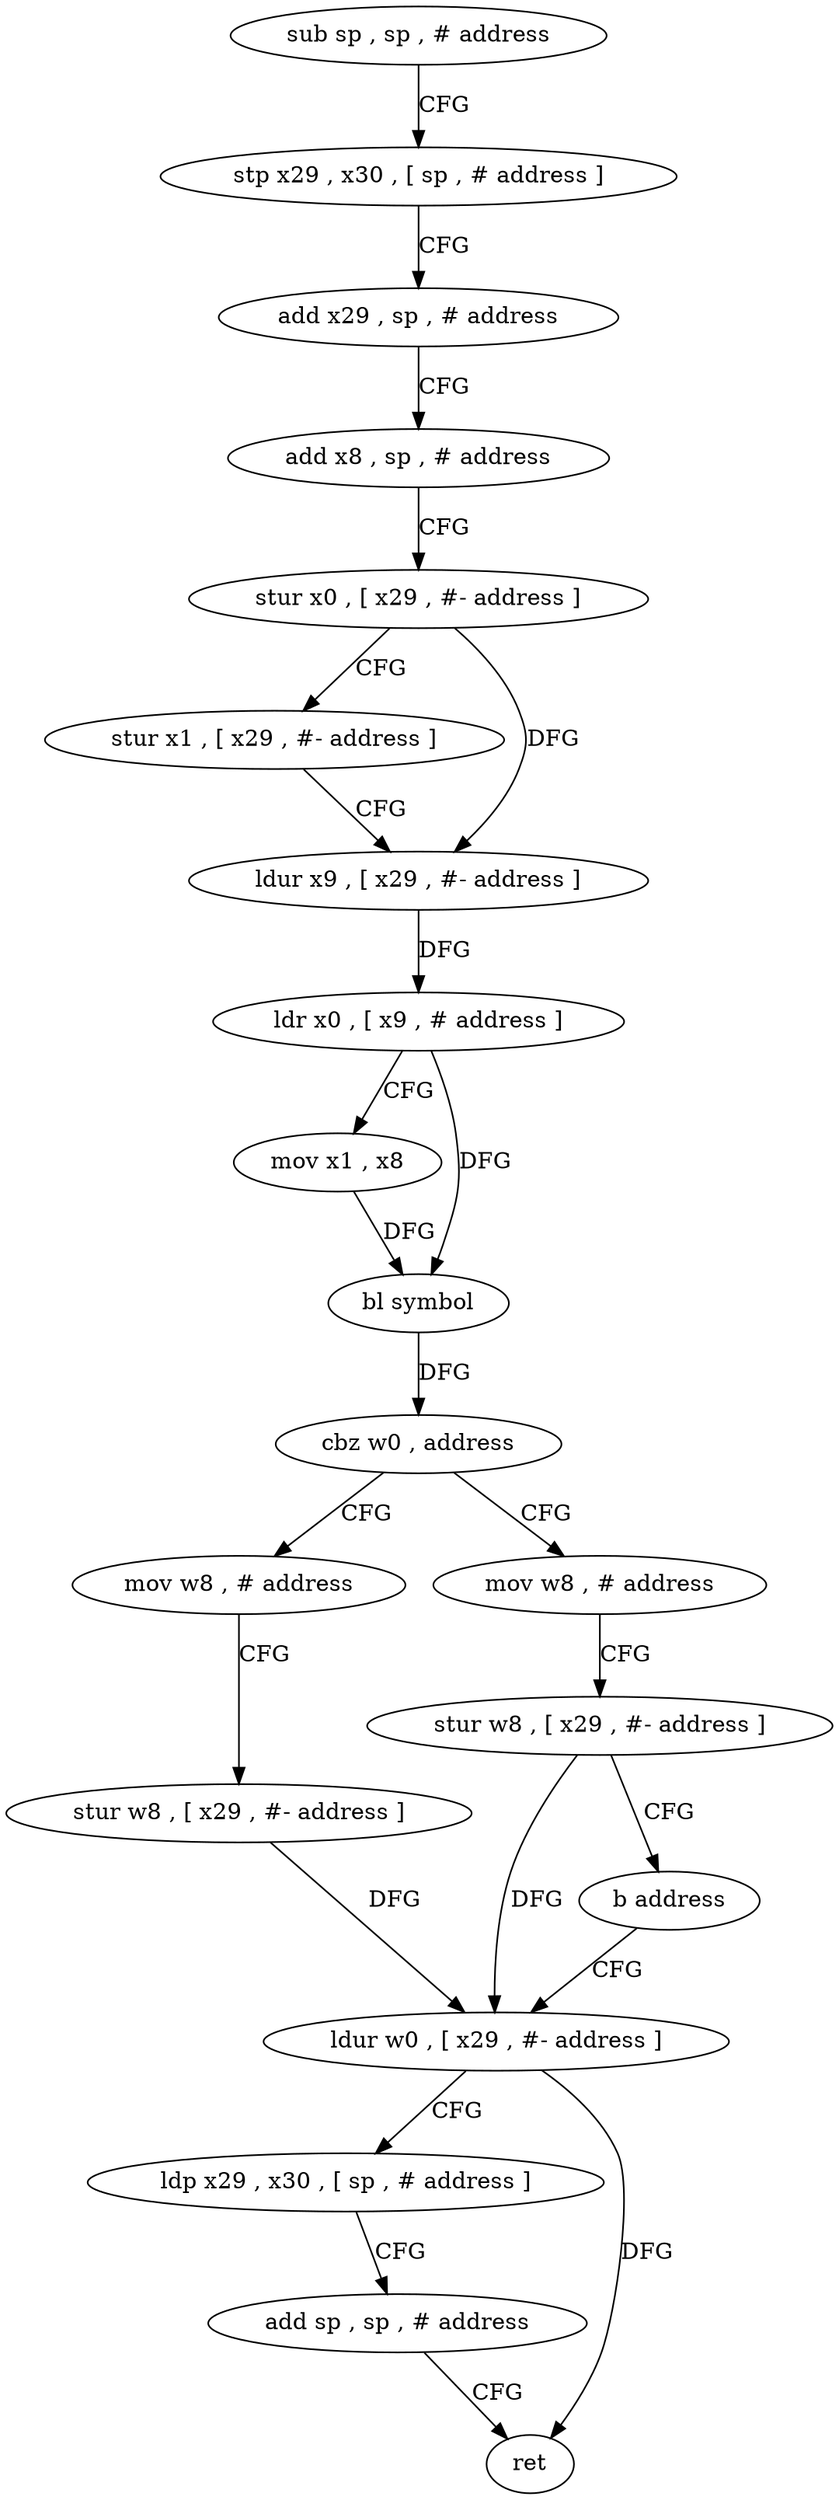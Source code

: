 digraph "func" {
"4213600" [label = "sub sp , sp , # address" ]
"4213604" [label = "stp x29 , x30 , [ sp , # address ]" ]
"4213608" [label = "add x29 , sp , # address" ]
"4213612" [label = "add x8 , sp , # address" ]
"4213616" [label = "stur x0 , [ x29 , #- address ]" ]
"4213620" [label = "stur x1 , [ x29 , #- address ]" ]
"4213624" [label = "ldur x9 , [ x29 , #- address ]" ]
"4213628" [label = "ldr x0 , [ x9 , # address ]" ]
"4213632" [label = "mov x1 , x8" ]
"4213636" [label = "bl symbol" ]
"4213640" [label = "cbz w0 , address" ]
"4213656" [label = "mov w8 , # address" ]
"4213644" [label = "mov w8 , # address" ]
"4213660" [label = "stur w8 , [ x29 , #- address ]" ]
"4213664" [label = "ldur w0 , [ x29 , #- address ]" ]
"4213648" [label = "stur w8 , [ x29 , #- address ]" ]
"4213652" [label = "b address" ]
"4213668" [label = "ldp x29 , x30 , [ sp , # address ]" ]
"4213672" [label = "add sp , sp , # address" ]
"4213676" [label = "ret" ]
"4213600" -> "4213604" [ label = "CFG" ]
"4213604" -> "4213608" [ label = "CFG" ]
"4213608" -> "4213612" [ label = "CFG" ]
"4213612" -> "4213616" [ label = "CFG" ]
"4213616" -> "4213620" [ label = "CFG" ]
"4213616" -> "4213624" [ label = "DFG" ]
"4213620" -> "4213624" [ label = "CFG" ]
"4213624" -> "4213628" [ label = "DFG" ]
"4213628" -> "4213632" [ label = "CFG" ]
"4213628" -> "4213636" [ label = "DFG" ]
"4213632" -> "4213636" [ label = "DFG" ]
"4213636" -> "4213640" [ label = "DFG" ]
"4213640" -> "4213656" [ label = "CFG" ]
"4213640" -> "4213644" [ label = "CFG" ]
"4213656" -> "4213660" [ label = "CFG" ]
"4213644" -> "4213648" [ label = "CFG" ]
"4213660" -> "4213664" [ label = "DFG" ]
"4213664" -> "4213668" [ label = "CFG" ]
"4213664" -> "4213676" [ label = "DFG" ]
"4213648" -> "4213652" [ label = "CFG" ]
"4213648" -> "4213664" [ label = "DFG" ]
"4213652" -> "4213664" [ label = "CFG" ]
"4213668" -> "4213672" [ label = "CFG" ]
"4213672" -> "4213676" [ label = "CFG" ]
}
